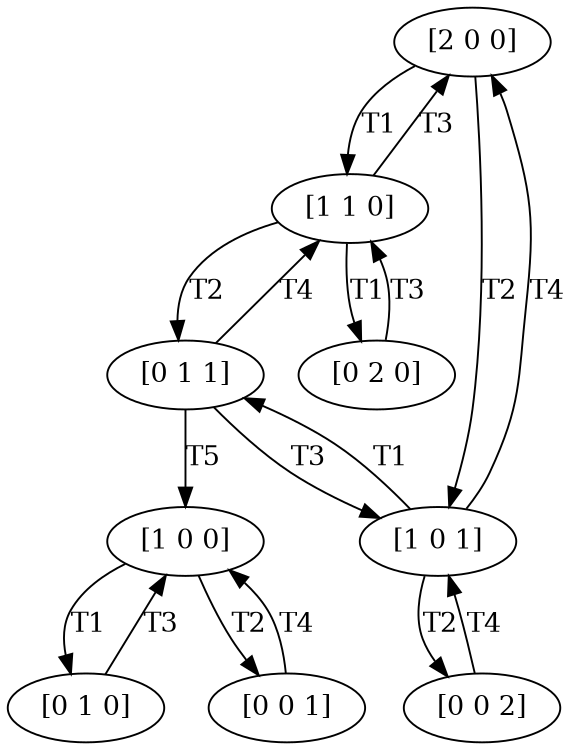 // Reach Graph
strict digraph {
	size="8,5"
	"[2 0 0]" [label="[2 0 0]"]
	"[1 1 0]" [label="[1 1 0]"]
	"[2 0 0]" -> "[1 1 0]" [label=T1]
	"[1 0 1]" [label="[1 0 1]"]
	"[2 0 0]" -> "[1 0 1]" [label=T2]
	"[1 1 0]" [label="[1 1 0]"]
	"[0 2 0]" [label="[0 2 0]"]
	"[1 1 0]" -> "[0 2 0]" [label=T1]
	"[0 1 1]" [label="[0 1 1]"]
	"[1 1 0]" -> "[0 1 1]" [label=T2]
	"[2 0 0]" [label="[2 0 0]"]
	"[1 1 0]" -> "[2 0 0]" [label=T3]
	"[1 0 1]" [label="[1 0 1]"]
	"[0 1 1]" [label="[0 1 1]"]
	"[1 0 1]" -> "[0 1 1]" [label=T1]
	"[0 0 2]" [label="[0 0 2]"]
	"[1 0 1]" -> "[0 0 2]" [label=T2]
	"[2 0 0]" [label="[2 0 0]"]
	"[1 0 1]" -> "[2 0 0]" [label=T4]
	"[0 2 0]" [label="[0 2 0]"]
	"[1 1 0]" [label="[1 1 0]"]
	"[0 2 0]" -> "[1 1 0]" [label=T3]
	"[0 1 1]" [label="[0 1 1]"]
	"[1 0 1]" [label="[1 0 1]"]
	"[0 1 1]" -> "[1 0 1]" [label=T3]
	"[1 1 0]" [label="[1 1 0]"]
	"[0 1 1]" -> "[1 1 0]" [label=T4]
	"[1 0 0]" [label="[1 0 0]"]
	"[0 1 1]" -> "[1 0 0]" [label=T5]
	"[0 1 1]" [label="[0 1 1]"]
	"[1 0 1]" [label="[1 0 1]"]
	"[0 1 1]" -> "[1 0 1]" [label=T3]
	"[1 1 0]" [label="[1 1 0]"]
	"[0 1 1]" -> "[1 1 0]" [label=T4]
	"[1 0 0]" [label="[1 0 0]"]
	"[0 1 1]" -> "[1 0 0]" [label=T5]
	"[0 0 2]" [label="[0 0 2]"]
	"[1 0 1]" [label="[1 0 1]"]
	"[0 0 2]" -> "[1 0 1]" [label=T4]
	"[1 0 0]" [label="[1 0 0]"]
	"[0 1 0]" [label="[0 1 0]"]
	"[1 0 0]" -> "[0 1 0]" [label=T1]
	"[0 0 1]" [label="[0 0 1]"]
	"[1 0 0]" -> "[0 0 1]" [label=T2]
	"[1 0 0]" [label="[1 0 0]"]
	"[0 1 0]" [label="[0 1 0]"]
	"[1 0 0]" -> "[0 1 0]" [label=T1]
	"[0 0 1]" [label="[0 0 1]"]
	"[1 0 0]" -> "[0 0 1]" [label=T2]
	"[0 1 0]" [label="[0 1 0]"]
	"[1 0 0]" [label="[1 0 0]"]
	"[0 1 0]" -> "[1 0 0]" [label=T3]
	"[0 0 1]" [label="[0 0 1]"]
	"[1 0 0]" [label="[1 0 0]"]
	"[0 0 1]" -> "[1 0 0]" [label=T4]
	"[0 1 0]" [label="[0 1 0]"]
	"[1 0 0]" [label="[1 0 0]"]
	"[0 1 0]" -> "[1 0 0]" [label=T3]
	"[0 0 1]" [label="[0 0 1]"]
	"[1 0 0]" [label="[1 0 0]"]
	"[0 0 1]" -> "[1 0 0]" [label=T4]
}
